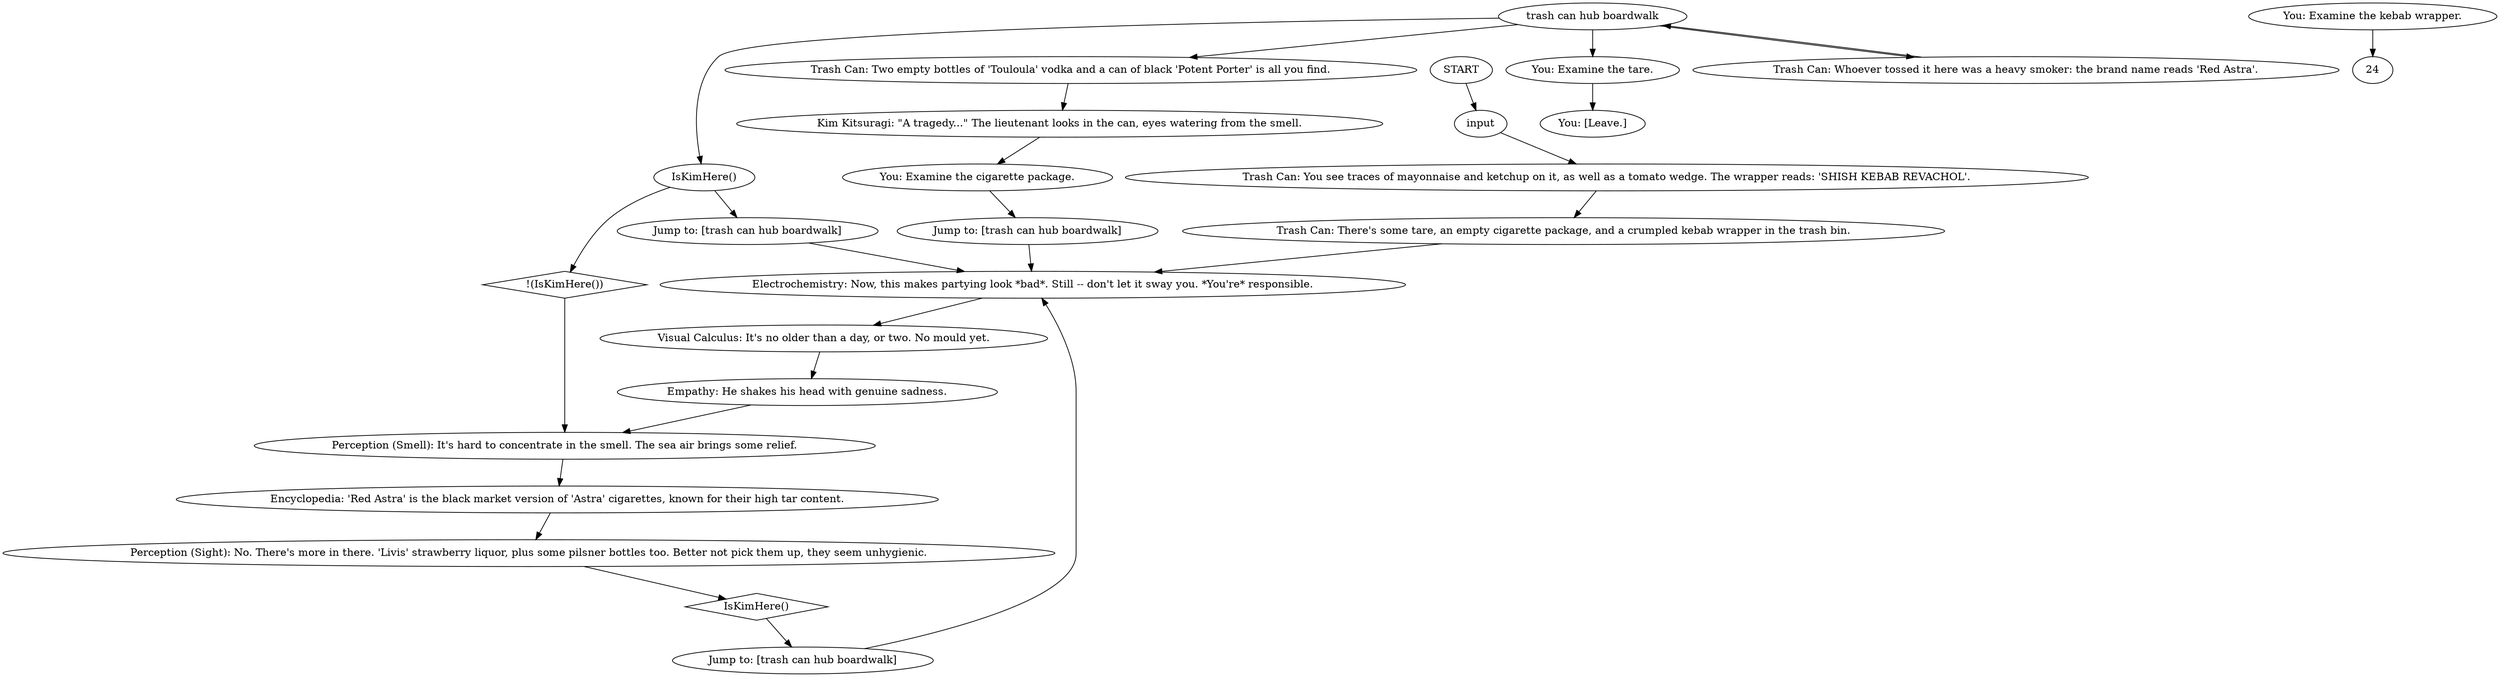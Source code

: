 # BOARDWALK / TRASH CAN
# A TRASH CAN OH BOY. Its an interaction.
# ==================================================
digraph G {
	  0 [label="START"];
	  1 [label="input"];
	  2 [label="You: Examine the tare."];
	  3 [label="You: Examine the kebab wrapper."];
	  4 [label="IsKimHere()"];
	  5 [label="IsKimHere()", shape=diamond];
	  6 [label="!(IsKimHere())", shape=diamond];
	  7 [label="Jump to: [trash can hub boardwalk]"];
	  8 [label="Encyclopedia: 'Red Astra' is the black market version of 'Astra' cigarettes, known for their high tar content."];
	  9 [label="trash can hub boardwalk"];
	  10 [label="Electrochemistry: Now, this makes partying look *bad*. Still -- don't let it sway you. *You're* responsible."];
	  11 [label="Perception (Sight): No. There's more in there. 'Livis' strawberry liquor, plus some pilsner bottles too. Better not pick them up, they seem unhygienic."];
	  12 [label="Kim Kitsuragi: \"A tragedy...\" The lieutenant looks in the can, eyes watering from the smell."];
	  13 [label="Jump to: [trash can hub boardwalk]"];
	  14 [label="Perception (Smell): It's hard to concentrate in the smell. The sea air brings some relief."];
	  15 [label="Empathy: He shakes his head with genuine sadness."];
	  16 [label="You: Examine the cigarette package."];
	  17 [label="Trash Can: Two empty bottles of 'Touloula' vodka and a can of black 'Potent Porter' is all you find."];
	  18 [label="You: [Leave.]"];
	  19 [label="Trash Can: Whoever tossed it here was a heavy smoker: the brand name reads 'Red Astra'."];
	  20 [label="Jump to: [trash can hub boardwalk]"];
	  21 [label="Visual Calculus: It's no older than a day, or two. No mould yet."];
	  22 [label="Trash Can: There's some tare, an empty cigarette package, and a crumpled kebab wrapper in the trash bin."];
	  23 [label="Trash Can: You see traces of mayonnaise and ketchup on it, as well as a tomato wedge. The wrapper reads: 'SHISH KEBAB REVACHOL'."];
	  0 -> 1
	  1 -> 23
	  2 -> 18
	  3 -> 24
	  4 -> 6
	  4 -> 7
	  5 -> 13
	  6 -> 14
	  7 -> 10
	  8 -> 11
	  9 -> 17
	  9 -> 2
	  9 -> 19
	  9 -> 4
	  10 -> 21
	  11 -> 5
	  12 -> 16
	  13 -> 10
	  14 -> 8
	  15 -> 14
	  16 -> 20
	  17 -> 12
	  19 -> 9
	  20 -> 10
	  21 -> 15
	  22 -> 10
	  23 -> 22
}

